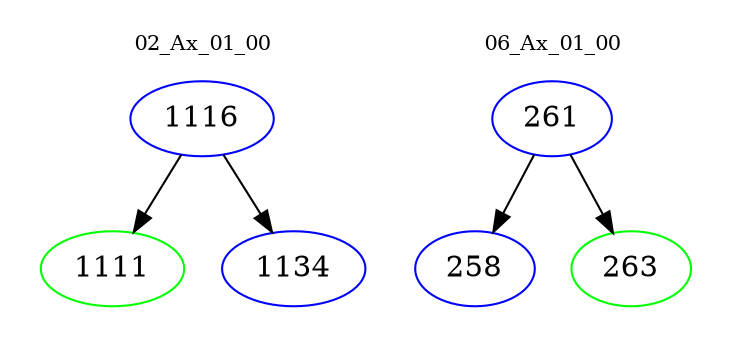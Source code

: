 digraph{
subgraph cluster_0 {
color = white
label = "02_Ax_01_00";
fontsize=10;
T0_1116 [label="1116", color="blue"]
T0_1116 -> T0_1111 [color="black"]
T0_1111 [label="1111", color="green"]
T0_1116 -> T0_1134 [color="black"]
T0_1134 [label="1134", color="blue"]
}
subgraph cluster_1 {
color = white
label = "06_Ax_01_00";
fontsize=10;
T1_261 [label="261", color="blue"]
T1_261 -> T1_258 [color="black"]
T1_258 [label="258", color="blue"]
T1_261 -> T1_263 [color="black"]
T1_263 [label="263", color="green"]
}
}
